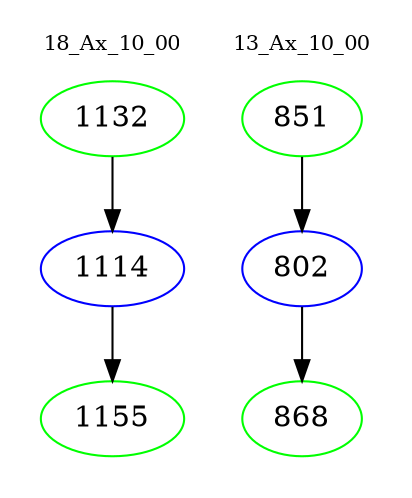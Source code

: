 digraph{
subgraph cluster_0 {
color = white
label = "18_Ax_10_00";
fontsize=10;
T0_1132 [label="1132", color="green"]
T0_1132 -> T0_1114 [color="black"]
T0_1114 [label="1114", color="blue"]
T0_1114 -> T0_1155 [color="black"]
T0_1155 [label="1155", color="green"]
}
subgraph cluster_1 {
color = white
label = "13_Ax_10_00";
fontsize=10;
T1_851 [label="851", color="green"]
T1_851 -> T1_802 [color="black"]
T1_802 [label="802", color="blue"]
T1_802 -> T1_868 [color="black"]
T1_868 [label="868", color="green"]
}
}
